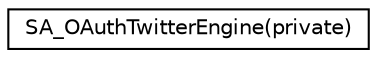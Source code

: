 digraph G
{
  edge [fontname="Helvetica",fontsize="10",labelfontname="Helvetica",labelfontsize="10"];
  node [fontname="Helvetica",fontsize="10",shape=record];
  rankdir="LR";
  Node1 [label="SA_OAuthTwitterEngine(private)",height=0.2,width=0.4,color="black", fillcolor="white", style="filled",URL="$interface_s_a___o_auth_twitter_engine_07private_08.html"];
}

